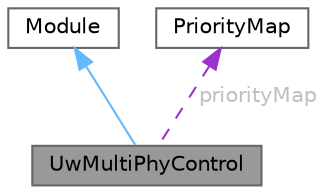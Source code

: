 digraph "UwMultiPhyControl"
{
 // LATEX_PDF_SIZE
  bgcolor="transparent";
  edge [fontname=Helvetica,fontsize=10,labelfontname=Helvetica,labelfontsize=10];
  node [fontname=Helvetica,fontsize=10,shape=box,height=0.2,width=0.4];
  Node1 [id="Node000001",label="UwMultiPhyControl",height=0.2,width=0.4,color="gray40", fillcolor="grey60", style="filled", fontcolor="black",tooltip="Class used to represents the UwMultiPhyControl layer of a node."];
  Node2 -> Node1 [id="edge1_Node000001_Node000002",dir="back",color="steelblue1",style="solid",tooltip=" "];
  Node2 [id="Node000002",label="Module",height=0.2,width=0.4,color="gray40", fillcolor="white", style="filled",tooltip=" "];
  Node3 -> Node1 [id="edge2_Node000001_Node000003",dir="back",color="darkorchid3",style="dashed",tooltip=" ",label=" priorityMap",fontcolor="grey" ];
  Node3 [id="Node000003",label="PriorityMap",height=0.2,width=0.4,color="gray40", fillcolor="white", style="filled",URL="$classPriorityMap.html",tooltip=" "];
}
